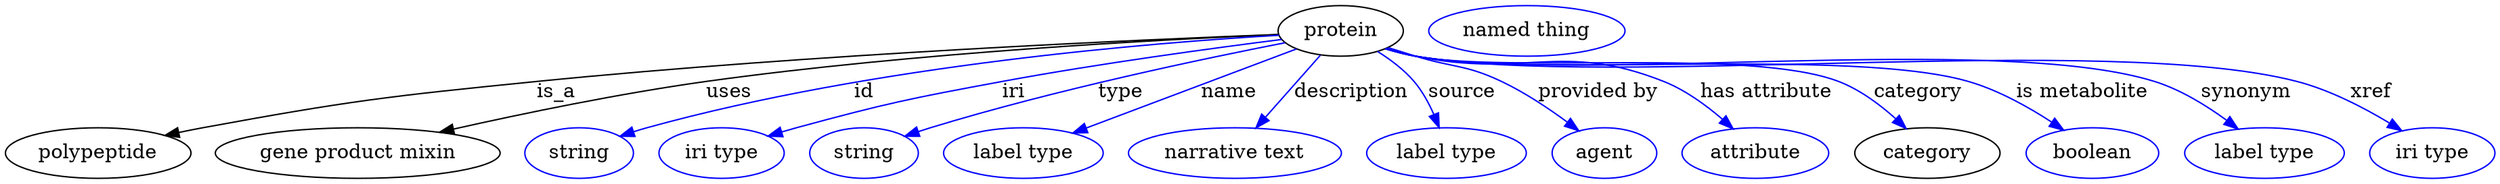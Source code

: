digraph {
	graph [bb="0,0,1761.8,123"];
	node [label="\N"];
	protein	[height=0.5,
		label=protein,
		pos="946.64,105",
		width=1.2277];
	polypeptide	[height=0.5,
		pos="65.644,18",
		width=1.8234];
	protein -> polypeptide	[label=is_a,
		lp="390.64,61.5",
		pos="e,112.89,30.501 902.57,102.45 806.72,98.829 572.22,88.591 376.64,69 270.82,58.4 244.24,55.257 139.64,36 134.22,35 128.58,33.873 \
122.96,32.686"];
	"gene product mixin"	[height=0.5,
		pos="249.64,18",
		width=2.7984];
	protein -> "gene product mixin"	[label=uses,
		lp="513.14,61.5",
		pos="e,307.69,32.839 902.7,102.36 821.95,98.965 644.68,89.662 496.64,69 435.63,60.485 367.02,46.211 317.62,35.089"];
	id	[color=blue,
		height=0.5,
		label=string,
		pos="406.64,18",
		width=1.0652];
	protein -> id	[color=blue,
		label=id,
		lp="608.64,61.5",
		pos="e,435.63,29.996 903.08,101.88 816.3,96.798 616.25,80.843 454.64,36 451.53,35.137 448.34,34.175 445.14,33.159",
		style=solid];
	iri	[color=blue,
		height=0.5,
		label="iri type",
		pos="507.64,18",
		width=1.2277];
	protein -> iri	[color=blue,
		label=iri,
		lp="714.64,61.5",
		pos="e,540.93,29.946 904.86,98.923 856.84,92.854 775.77,81.886 706.64,69 641.67,56.888 625.44,53.271 561.64,36 558.07,35.031 554.37,33.979 \
550.67,32.889",
		style=solid];
	type	[color=blue,
		height=0.5,
		label=string,
		pos="608.64,18",
		width=1.0652];
	protein -> type	[color=blue,
		label=type,
		lp="790.64,61.5",
		pos="e,637.58,29.97 907.12,96.549 850.73,85.514 744.18,63.176 655.64,36 652.88,35.153 650.05,34.238 647.2,33.289",
		style=solid];
	name	[color=blue,
		height=0.5,
		label="label type",
		pos="721.64,18",
		width=1.5707];
	protein -> name	[color=blue,
		label=name,
		lp="867.64,61.5",
		pos="e,756.73,32.255 915.36,92.181 876.63,77.55 810.4,52.531 766.33,35.881",
		style=solid];
	description	[color=blue,
		height=0.5,
		label="narrative text",
		pos="871.64,18",
		width=2.0943];
	protein -> description	[color=blue,
		label=description,
		lp="954.14,61.5",
		pos="e,886.57,35.92 932.18,87.611 921.22,75.19 905.98,57.911 893.53,43.801",
		style=solid];
	source	[color=blue,
		height=0.5,
		label="label type",
		pos="1021.6,18",
		width=1.5707];
	protein -> source	[color=blue,
		label=source,
		lp="1032.6,61.5",
		pos="e,1016.4,36.066 972.65,90.421 981.74,84.729 991.45,77.456 998.64,69 1004.5,62.169 1009.1,53.628 1012.6,45.547",
		style=solid];
	"provided by"	[color=blue,
		height=0.5,
		label=agent,
		pos="1133.6,18",
		width=1.0291];
	protein -> "provided by"	[color=blue,
		label="provided by",
		lp="1129.1,61.5",
		pos="e,1115.4,33.884 980.25,93.089 986.68,91.039 993.36,88.933 999.64,87 1026.7,78.683 1035.1,81.136 1060.6,69 1077,61.21 1093.8,49.963 \
1107.2,40.108",
		style=solid];
	"has attribute"	[color=blue,
		height=0.5,
		label=attribute,
		pos="1240.6,18",
		width=1.4443];
	protein -> "has attribute"	[color=blue,
		label="has attribute",
		lp="1248.6,61.5",
		pos="e,1224.9,35.225 978.87,92.485 985.66,90.392 992.83,88.424 999.64,87 1076.6,70.905 1102.6,98.078 1175.6,69 1191,62.883 1205.8,52.019 \
1217.4,41.977",
		style=solid];
	category	[height=0.5,
		pos="1361.6,18",
		width=1.4263];
	protein -> category	[color=blue,
		label=category,
		lp="1356.1,61.5",
		pos="e,1346.6,35.698 978.54,92.35 985.42,90.239 992.71,88.299 999.64,87 1065.3,74.704 1237.4,93.107 1299.6,69 1314.4,63.297 1328.3,52.723 \
1339.2,42.764",
		style=solid];
	"is metabolite"	[color=blue,
		height=0.5,
		label=boolean,
		pos="1477.6,18",
		width=1.2999];
	protein -> "is metabolite"	[color=blue,
		label="is metabolite",
		lp="1471.6,61.5",
		pos="e,1457.7,34.335 978.25,92.361 985.21,90.222 992.61,88.267 999.64,87 1085.5,71.548 1308,93.623 1391.6,69 1412.3,62.91 1433.3,50.865 \
1449.4,40.122",
		style=solid];
	synonym	[color=blue,
		height=0.5,
		label="label type",
		pos="1598.6,18",
		width=1.5707];
	protein -> synonym	[color=blue,
		label=synonym,
		lp="1586.6,61.5",
		pos="e,1580.5,35.131 978.24,92.3 985.2,90.165 992.6,88.227 999.64,87 1114.2,67.051 1411.8,104.27 1522.6,69 1540.7,63.248 1558.6,51.891 \
1572.4,41.453",
		style=solid];
	xref	[color=blue,
		height=0.5,
		label="iri type",
		pos="1717.6,18",
		width=1.2277];
	protein -> xref	[color=blue,
		label=xref,
		lp="1675.1,61.5",
		pos="e,1696.2,33.968 978.23,92.271 985.19,90.137 992.6,88.207 999.64,87 1136.2,63.618 1488.7,104.16 1622.6,69 1645.7,62.956 1669.4,50.495 \
1687.3,39.526",
		style=solid];
	"named thing_category"	[color=blue,
		height=0.5,
		label="named thing",
		pos="1078.6,105",
		width=1.9318];
}
